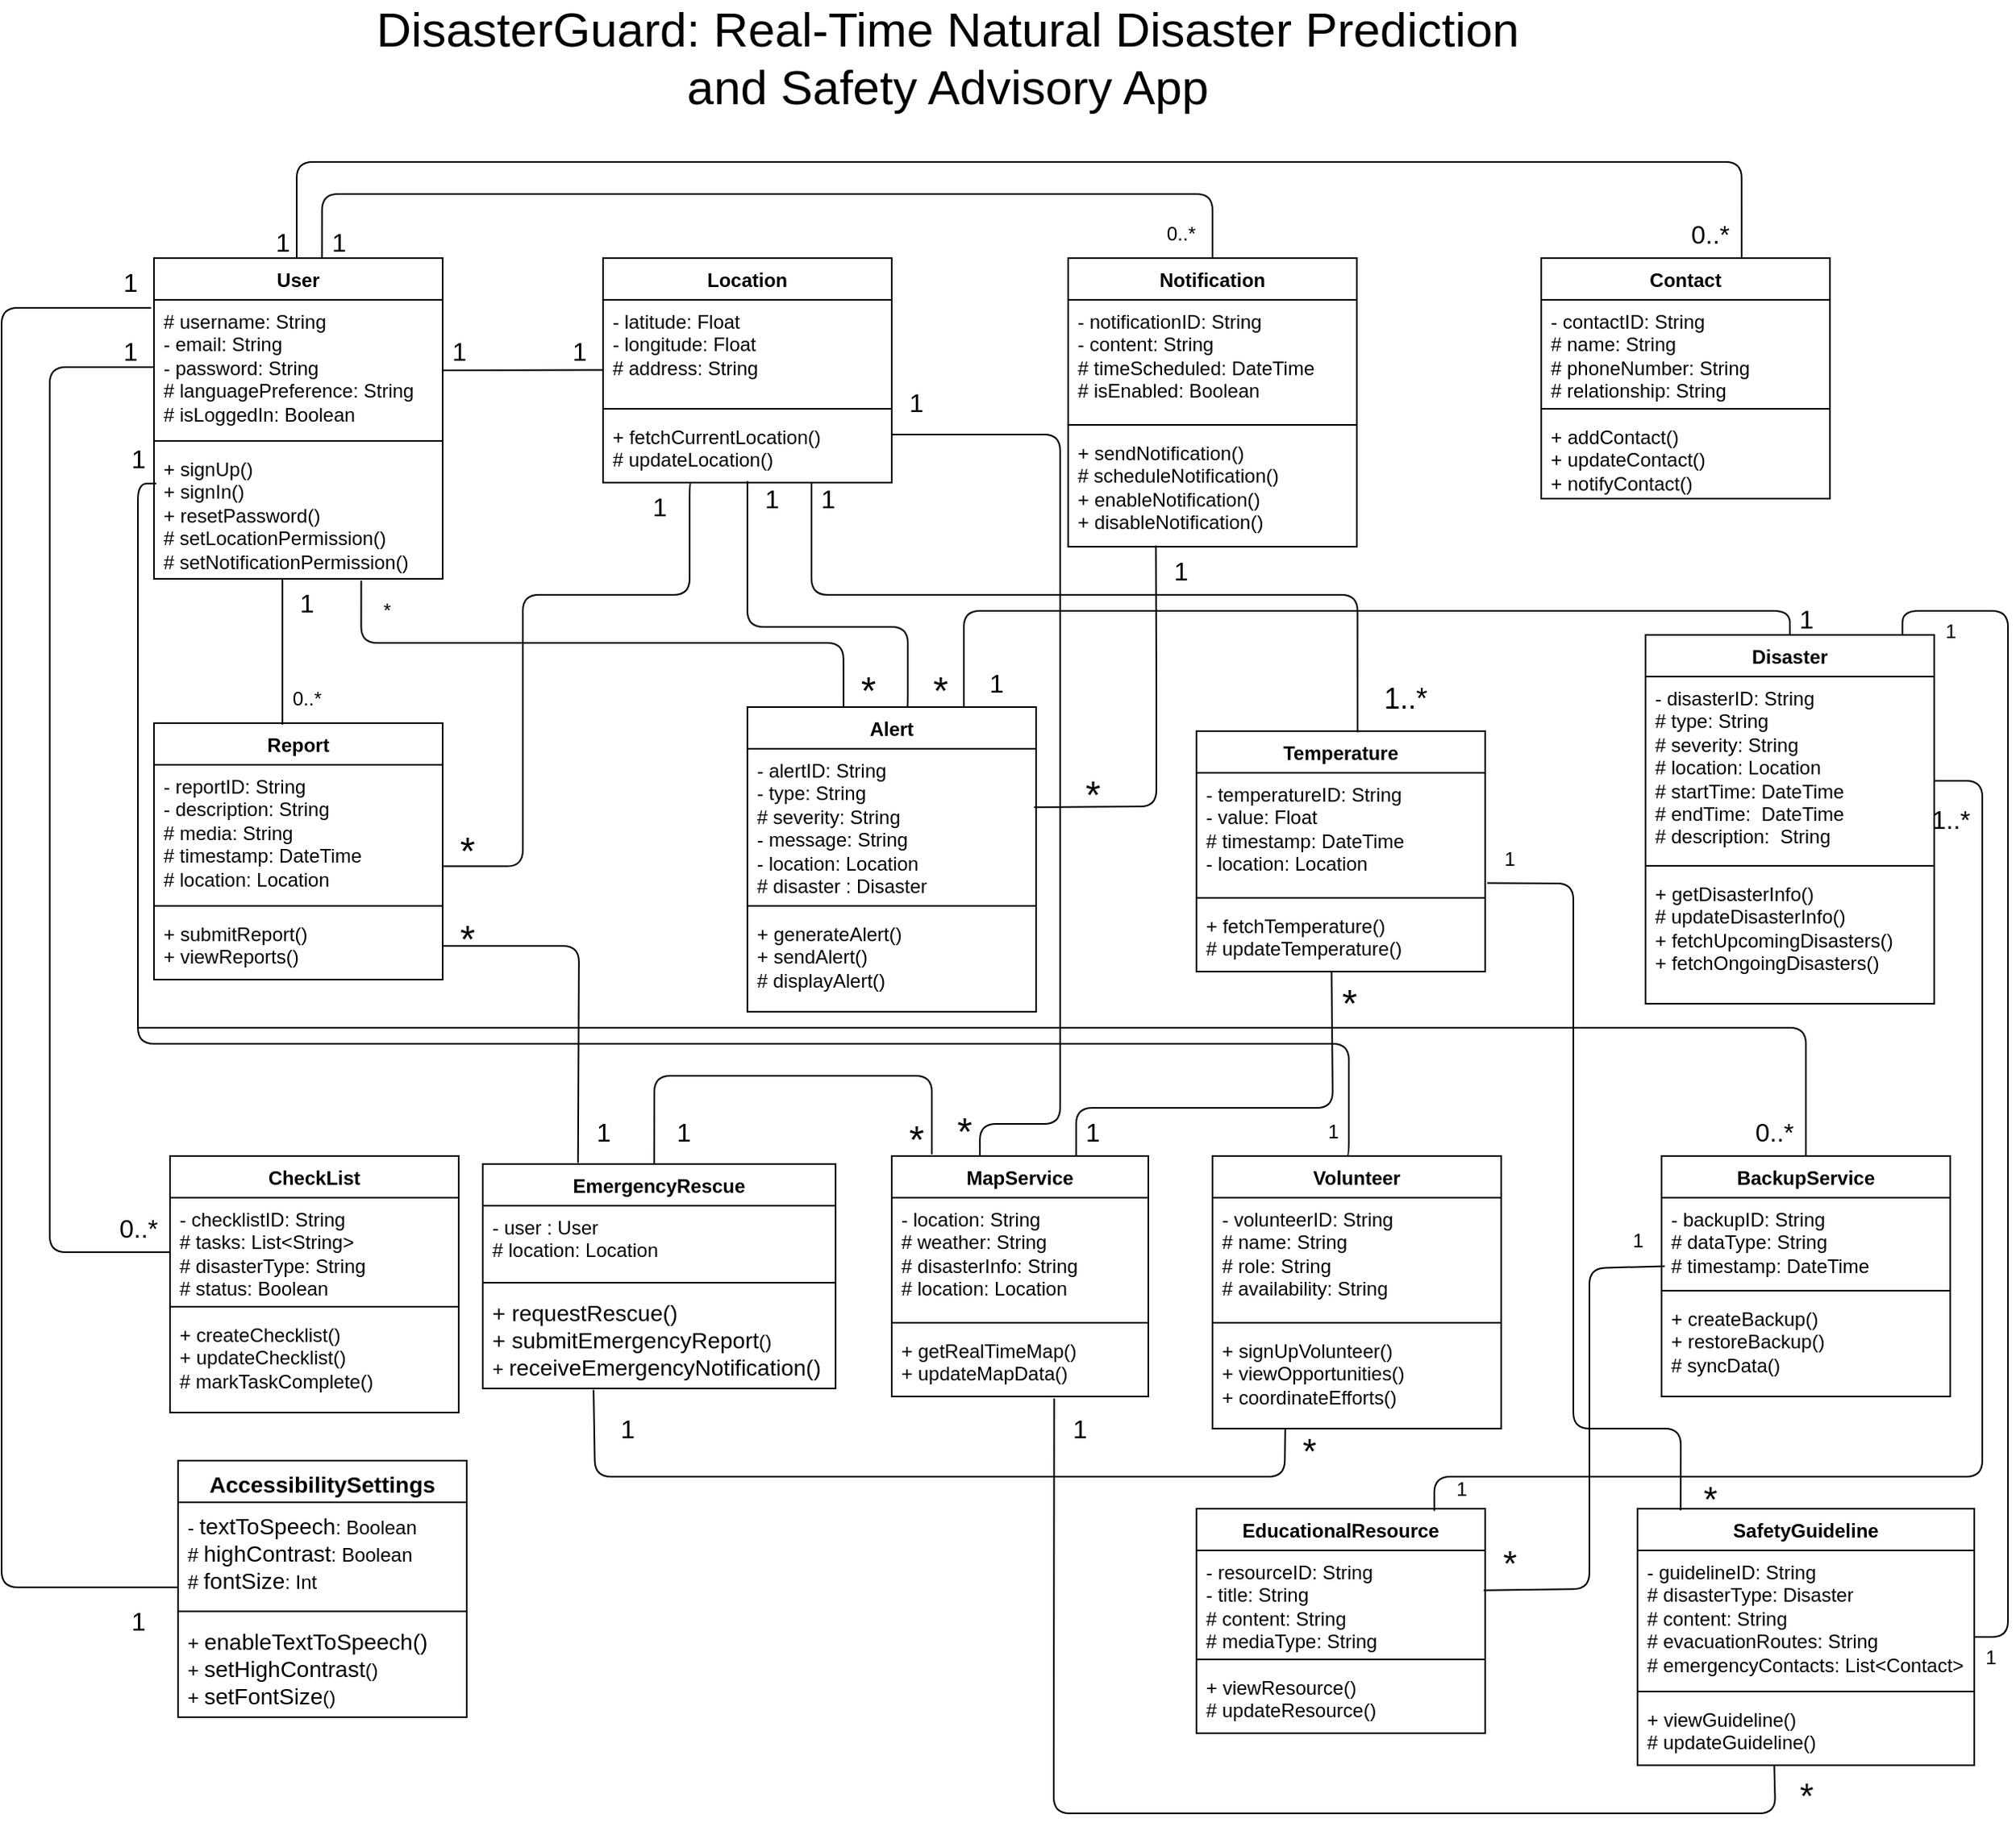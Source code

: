 <mxfile version="24.6.4" type="device">
  <diagram name="Page-1" id="TzSic9iGSuEnEc--D8_a">
    <mxGraphModel dx="2878" dy="2655" grid="1" gridSize="10" guides="1" tooltips="1" connect="1" arrows="1" fold="1" page="1" pageScale="1" pageWidth="827" pageHeight="1169" math="0" shadow="0">
      <root>
        <mxCell id="0" />
        <mxCell id="1" parent="0" />
        <mxCell id="7fRdkEZSf6pnXCqNwYZv-2" value="User" style="swimlane;fontStyle=1;align=center;verticalAlign=top;childLayout=stackLayout;horizontal=1;startSize=26;horizontalStack=0;resizeParent=1;resizeParentMax=0;resizeLast=0;collapsible=1;marginBottom=0;whiteSpace=wrap;html=1;" parent="1" vertex="1">
          <mxGeometry x="265" y="110" width="180" height="200" as="geometry">
            <mxRectangle x="70" y="110" width="100" height="30" as="alternateBounds" />
          </mxGeometry>
        </mxCell>
        <mxCell id="7fRdkEZSf6pnXCqNwYZv-3" value="&lt;div&gt;# username: String&lt;/div&gt;&lt;div&gt;- email: String&lt;/div&gt;&lt;div&gt;- password: String&lt;/div&gt;&lt;div&gt;# languagePreference: String&lt;/div&gt;&lt;div&gt;# isLoggedIn: Boolean&lt;/div&gt;" style="text;strokeColor=none;fillColor=none;align=left;verticalAlign=top;spacingLeft=4;spacingRight=4;overflow=hidden;rotatable=0;points=[[0,0.5],[1,0.5]];portConstraint=eastwest;whiteSpace=wrap;html=1;" parent="7fRdkEZSf6pnXCqNwYZv-2" vertex="1">
          <mxGeometry y="26" width="180" height="84" as="geometry" />
        </mxCell>
        <mxCell id="7fRdkEZSf6pnXCqNwYZv-4" value="" style="line;strokeWidth=1;fillColor=none;align=left;verticalAlign=middle;spacingTop=-1;spacingLeft=3;spacingRight=3;rotatable=0;labelPosition=right;points=[];portConstraint=eastwest;strokeColor=inherit;" parent="7fRdkEZSf6pnXCqNwYZv-2" vertex="1">
          <mxGeometry y="110" width="180" height="8" as="geometry" />
        </mxCell>
        <mxCell id="7fRdkEZSf6pnXCqNwYZv-5" value="&lt;div&gt;+ signUp()&amp;nbsp;&lt;/div&gt;&lt;div&gt;+ signIn()&amp;nbsp;&lt;/div&gt;&lt;div&gt;+ resetPassword()&lt;/div&gt;&lt;div&gt;# setLocationPermission()&amp;nbsp;&lt;/div&gt;&lt;div&gt;# setNotificationPermission()&amp;nbsp;&lt;/div&gt;" style="text;strokeColor=none;fillColor=none;align=left;verticalAlign=top;spacingLeft=4;spacingRight=4;overflow=hidden;rotatable=0;points=[[0,0.5],[1,0.5]];portConstraint=eastwest;whiteSpace=wrap;html=1;" parent="7fRdkEZSf6pnXCqNwYZv-2" vertex="1">
          <mxGeometry y="118" width="180" height="82" as="geometry" />
        </mxCell>
        <mxCell id="7fRdkEZSf6pnXCqNwYZv-6" value="Location" style="swimlane;fontStyle=1;align=center;verticalAlign=top;childLayout=stackLayout;horizontal=1;startSize=26;horizontalStack=0;resizeParent=1;resizeParentMax=0;resizeLast=0;collapsible=1;marginBottom=0;whiteSpace=wrap;html=1;" parent="1" vertex="1">
          <mxGeometry x="545" y="110" width="180" height="140" as="geometry">
            <mxRectangle x="70" y="110" width="100" height="30" as="alternateBounds" />
          </mxGeometry>
        </mxCell>
        <mxCell id="7fRdkEZSf6pnXCqNwYZv-7" value="&lt;div&gt;- latitude: Float&lt;/div&gt;&lt;div&gt;- longitude: Float&lt;/div&gt;&lt;div&gt;# address: String&lt;/div&gt;" style="text;strokeColor=none;fillColor=none;align=left;verticalAlign=top;spacingLeft=4;spacingRight=4;overflow=hidden;rotatable=0;points=[[0,0.5],[1,0.5]];portConstraint=eastwest;whiteSpace=wrap;html=1;" parent="7fRdkEZSf6pnXCqNwYZv-6" vertex="1">
          <mxGeometry y="26" width="180" height="64" as="geometry" />
        </mxCell>
        <mxCell id="7fRdkEZSf6pnXCqNwYZv-8" value="" style="line;strokeWidth=1;fillColor=none;align=left;verticalAlign=middle;spacingTop=-1;spacingLeft=3;spacingRight=3;rotatable=0;labelPosition=right;points=[];portConstraint=eastwest;strokeColor=inherit;" parent="7fRdkEZSf6pnXCqNwYZv-6" vertex="1">
          <mxGeometry y="90" width="180" height="8" as="geometry" />
        </mxCell>
        <mxCell id="7fRdkEZSf6pnXCqNwYZv-9" value="&lt;div&gt;+ fetchCurrentLocation()&amp;nbsp;&lt;/div&gt;&lt;div&gt;# updateLocation()&lt;/div&gt;" style="text;strokeColor=none;fillColor=none;align=left;verticalAlign=top;spacingLeft=4;spacingRight=4;overflow=hidden;rotatable=0;points=[[0,0.5],[1,0.5]];portConstraint=eastwest;whiteSpace=wrap;html=1;" parent="7fRdkEZSf6pnXCqNwYZv-6" vertex="1">
          <mxGeometry y="98" width="180" height="42" as="geometry" />
        </mxCell>
        <mxCell id="7fRdkEZSf6pnXCqNwYZv-10" value="Notification" style="swimlane;fontStyle=1;align=center;verticalAlign=top;childLayout=stackLayout;horizontal=1;startSize=26;horizontalStack=0;resizeParent=1;resizeParentMax=0;resizeLast=0;collapsible=1;marginBottom=0;whiteSpace=wrap;html=1;" parent="1" vertex="1">
          <mxGeometry x="835" y="110" width="180" height="180" as="geometry">
            <mxRectangle x="70" y="110" width="100" height="30" as="alternateBounds" />
          </mxGeometry>
        </mxCell>
        <mxCell id="7fRdkEZSf6pnXCqNwYZv-11" value="- notificationID: String&lt;br&gt;- content: String&lt;br&gt;# timeScheduled: DateTime&lt;br&gt;# isEnabled: Boolean" style="text;strokeColor=none;fillColor=none;align=left;verticalAlign=top;spacingLeft=4;spacingRight=4;overflow=hidden;rotatable=0;points=[[0,0.5],[1,0.5]];portConstraint=eastwest;whiteSpace=wrap;html=1;" parent="7fRdkEZSf6pnXCqNwYZv-10" vertex="1">
          <mxGeometry y="26" width="180" height="74" as="geometry" />
        </mxCell>
        <mxCell id="7fRdkEZSf6pnXCqNwYZv-12" value="" style="line;strokeWidth=1;fillColor=none;align=left;verticalAlign=middle;spacingTop=-1;spacingLeft=3;spacingRight=3;rotatable=0;labelPosition=right;points=[];portConstraint=eastwest;strokeColor=inherit;" parent="7fRdkEZSf6pnXCqNwYZv-10" vertex="1">
          <mxGeometry y="100" width="180" height="8" as="geometry" />
        </mxCell>
        <mxCell id="7fRdkEZSf6pnXCqNwYZv-13" value="&lt;div&gt;+ sendNotification()&lt;/div&gt;&lt;div&gt;# scheduleNotification()&amp;nbsp;&lt;/div&gt;&lt;div&gt;+ enableNotification()&lt;/div&gt;&lt;div&gt;+ disableNotification()&lt;/div&gt;" style="text;strokeColor=none;fillColor=none;align=left;verticalAlign=top;spacingLeft=4;spacingRight=4;overflow=hidden;rotatable=0;points=[[0,0.5],[1,0.5]];portConstraint=eastwest;whiteSpace=wrap;html=1;" parent="7fRdkEZSf6pnXCqNwYZv-10" vertex="1">
          <mxGeometry y="108" width="180" height="72" as="geometry" />
        </mxCell>
        <mxCell id="7fRdkEZSf6pnXCqNwYZv-14" value="Alert" style="swimlane;fontStyle=1;align=center;verticalAlign=top;childLayout=stackLayout;horizontal=1;startSize=26;horizontalStack=0;resizeParent=1;resizeParentMax=0;resizeLast=0;collapsible=1;marginBottom=0;whiteSpace=wrap;html=1;" parent="1" vertex="1">
          <mxGeometry x="635" y="390" width="180" height="190" as="geometry">
            <mxRectangle x="70" y="110" width="100" height="30" as="alternateBounds" />
          </mxGeometry>
        </mxCell>
        <mxCell id="7fRdkEZSf6pnXCqNwYZv-15" value="&lt;div&gt;- alertID: String&lt;/div&gt;&lt;div&gt;- type: String&lt;/div&gt;&lt;div&gt;# severity: String&lt;/div&gt;&lt;div&gt;- message: String&lt;/div&gt;&lt;div&gt;- location: Location&lt;/div&gt;&lt;div&gt;# disaster : Disaster&lt;/div&gt;&lt;div&gt;&lt;br&gt;&lt;/div&gt;" style="text;strokeColor=none;fillColor=none;align=left;verticalAlign=top;spacingLeft=4;spacingRight=4;overflow=hidden;rotatable=0;points=[[0,0.5],[1,0.5]];portConstraint=eastwest;whiteSpace=wrap;html=1;" parent="7fRdkEZSf6pnXCqNwYZv-14" vertex="1">
          <mxGeometry y="26" width="180" height="94" as="geometry" />
        </mxCell>
        <mxCell id="7fRdkEZSf6pnXCqNwYZv-16" value="" style="line;strokeWidth=1;fillColor=none;align=left;verticalAlign=middle;spacingTop=-1;spacingLeft=3;spacingRight=3;rotatable=0;labelPosition=right;points=[];portConstraint=eastwest;strokeColor=inherit;" parent="7fRdkEZSf6pnXCqNwYZv-14" vertex="1">
          <mxGeometry y="120" width="180" height="8" as="geometry" />
        </mxCell>
        <mxCell id="7fRdkEZSf6pnXCqNwYZv-17" value="&lt;div&gt;+ generateAlert()&lt;/div&gt;&lt;div&gt;+ sendAlert()&lt;/div&gt;&lt;div&gt;# displayAlert()&lt;/div&gt;" style="text;strokeColor=none;fillColor=none;align=left;verticalAlign=top;spacingLeft=4;spacingRight=4;overflow=hidden;rotatable=0;points=[[0,0.5],[1,0.5]];portConstraint=eastwest;whiteSpace=wrap;html=1;" parent="7fRdkEZSf6pnXCqNwYZv-14" vertex="1">
          <mxGeometry y="128" width="180" height="62" as="geometry" />
        </mxCell>
        <mxCell id="7fRdkEZSf6pnXCqNwYZv-18" value="Temperature" style="swimlane;fontStyle=1;align=center;verticalAlign=top;childLayout=stackLayout;horizontal=1;startSize=26;horizontalStack=0;resizeParent=1;resizeParentMax=0;resizeLast=0;collapsible=1;marginBottom=0;whiteSpace=wrap;html=1;" parent="1" vertex="1">
          <mxGeometry x="915" y="405" width="180" height="150" as="geometry">
            <mxRectangle x="70" y="110" width="100" height="30" as="alternateBounds" />
          </mxGeometry>
        </mxCell>
        <mxCell id="7fRdkEZSf6pnXCqNwYZv-19" value="&lt;div&gt;&lt;div&gt;- temperatureID: String&lt;/div&gt;&lt;div&gt;- value: Float&lt;/div&gt;&lt;div&gt;# timestamp: DateTime&lt;/div&gt;&lt;div&gt;- location: Location&lt;/div&gt;&lt;/div&gt;&lt;div&gt;&lt;br&gt;&lt;/div&gt;" style="text;strokeColor=none;fillColor=none;align=left;verticalAlign=top;spacingLeft=4;spacingRight=4;overflow=hidden;rotatable=0;points=[[0,0.5],[1,0.5]];portConstraint=eastwest;whiteSpace=wrap;html=1;" parent="7fRdkEZSf6pnXCqNwYZv-18" vertex="1">
          <mxGeometry y="26" width="180" height="74" as="geometry" />
        </mxCell>
        <mxCell id="7fRdkEZSf6pnXCqNwYZv-20" value="" style="line;strokeWidth=1;fillColor=none;align=left;verticalAlign=middle;spacingTop=-1;spacingLeft=3;spacingRight=3;rotatable=0;labelPosition=right;points=[];portConstraint=eastwest;strokeColor=inherit;" parent="7fRdkEZSf6pnXCqNwYZv-18" vertex="1">
          <mxGeometry y="100" width="180" height="8" as="geometry" />
        </mxCell>
        <mxCell id="7fRdkEZSf6pnXCqNwYZv-21" value="&lt;div&gt;+ fetchTemperature()&lt;/div&gt;&lt;div&gt;# updateTemperature()&lt;/div&gt;" style="text;strokeColor=none;fillColor=none;align=left;verticalAlign=top;spacingLeft=4;spacingRight=4;overflow=hidden;rotatable=0;points=[[0,0.5],[1,0.5]];portConstraint=eastwest;whiteSpace=wrap;html=1;" parent="7fRdkEZSf6pnXCqNwYZv-18" vertex="1">
          <mxGeometry y="108" width="180" height="42" as="geometry" />
        </mxCell>
        <mxCell id="7fRdkEZSf6pnXCqNwYZv-22" value="Report&lt;div&gt;&lt;br&gt;&lt;/div&gt;" style="swimlane;fontStyle=1;align=center;verticalAlign=top;childLayout=stackLayout;horizontal=1;startSize=26;horizontalStack=0;resizeParent=1;resizeParentMax=0;resizeLast=0;collapsible=1;marginBottom=0;whiteSpace=wrap;html=1;" parent="1" vertex="1">
          <mxGeometry x="265" y="400" width="180" height="160" as="geometry">
            <mxRectangle x="70" y="110" width="100" height="30" as="alternateBounds" />
          </mxGeometry>
        </mxCell>
        <mxCell id="7fRdkEZSf6pnXCqNwYZv-23" value="&lt;div&gt;&lt;div&gt;&lt;div&gt;- reportID: String&lt;/div&gt;&lt;div&gt;- description: String&lt;/div&gt;&lt;div&gt;# media: String&lt;/div&gt;&lt;div&gt;# timestamp: DateTime&lt;/div&gt;&lt;div&gt;# location: Location&lt;/div&gt;&lt;/div&gt;&lt;/div&gt;" style="text;strokeColor=none;fillColor=none;align=left;verticalAlign=top;spacingLeft=4;spacingRight=4;overflow=hidden;rotatable=0;points=[[0,0.5],[1,0.5]];portConstraint=eastwest;whiteSpace=wrap;html=1;" parent="7fRdkEZSf6pnXCqNwYZv-22" vertex="1">
          <mxGeometry y="26" width="180" height="84" as="geometry" />
        </mxCell>
        <mxCell id="7fRdkEZSf6pnXCqNwYZv-24" value="" style="line;strokeWidth=1;fillColor=none;align=left;verticalAlign=middle;spacingTop=-1;spacingLeft=3;spacingRight=3;rotatable=0;labelPosition=right;points=[];portConstraint=eastwest;strokeColor=inherit;" parent="7fRdkEZSf6pnXCqNwYZv-22" vertex="1">
          <mxGeometry y="110" width="180" height="8" as="geometry" />
        </mxCell>
        <mxCell id="7fRdkEZSf6pnXCqNwYZv-25" value="&lt;div&gt;+ submitReport()&lt;/div&gt;&lt;div&gt;+ viewReports()&lt;/div&gt;&lt;div&gt;&lt;br&gt;&lt;/div&gt;" style="text;strokeColor=none;fillColor=none;align=left;verticalAlign=top;spacingLeft=4;spacingRight=4;overflow=hidden;rotatable=0;points=[[0,0.5],[1,0.5]];portConstraint=eastwest;whiteSpace=wrap;html=1;" parent="7fRdkEZSf6pnXCqNwYZv-22" vertex="1">
          <mxGeometry y="118" width="180" height="42" as="geometry" />
        </mxCell>
        <mxCell id="7fRdkEZSf6pnXCqNwYZv-26" value="SafetyGuideline" style="swimlane;fontStyle=1;align=center;verticalAlign=top;childLayout=stackLayout;horizontal=1;startSize=26;horizontalStack=0;resizeParent=1;resizeParentMax=0;resizeLast=0;collapsible=1;marginBottom=0;whiteSpace=wrap;html=1;" parent="1" vertex="1">
          <mxGeometry x="1190" y="890" width="210" height="160" as="geometry">
            <mxRectangle x="70" y="110" width="100" height="30" as="alternateBounds" />
          </mxGeometry>
        </mxCell>
        <mxCell id="7fRdkEZSf6pnXCqNwYZv-27" value="&lt;div&gt;&lt;div&gt;- guidelineID: String&lt;/div&gt;&lt;div&gt;# disasterType: Disaster&lt;/div&gt;&lt;div&gt;# content: String&lt;/div&gt;&lt;div&gt;# evacuationRoutes: String&lt;/div&gt;&lt;div&gt;# emergencyContacts: List&amp;lt;Contact&amp;gt;&lt;/div&gt;&lt;/div&gt;" style="text;strokeColor=none;fillColor=none;align=left;verticalAlign=top;spacingLeft=4;spacingRight=4;overflow=hidden;rotatable=0;points=[[0,0.5],[1,0.5]];portConstraint=eastwest;whiteSpace=wrap;html=1;" parent="7fRdkEZSf6pnXCqNwYZv-26" vertex="1">
          <mxGeometry y="26" width="210" height="84" as="geometry" />
        </mxCell>
        <mxCell id="7fRdkEZSf6pnXCqNwYZv-28" value="" style="line;strokeWidth=1;fillColor=none;align=left;verticalAlign=middle;spacingTop=-1;spacingLeft=3;spacingRight=3;rotatable=0;labelPosition=right;points=[];portConstraint=eastwest;strokeColor=inherit;" parent="7fRdkEZSf6pnXCqNwYZv-26" vertex="1">
          <mxGeometry y="110" width="210" height="8" as="geometry" />
        </mxCell>
        <mxCell id="7fRdkEZSf6pnXCqNwYZv-29" value="&lt;div&gt;+ viewGuideline()&lt;/div&gt;&lt;div&gt;# updateGuideline()&lt;/div&gt;" style="text;strokeColor=none;fillColor=none;align=left;verticalAlign=top;spacingLeft=4;spacingRight=4;overflow=hidden;rotatable=0;points=[[0,0.5],[1,0.5]];portConstraint=eastwest;whiteSpace=wrap;html=1;" parent="7fRdkEZSf6pnXCqNwYZv-26" vertex="1">
          <mxGeometry y="118" width="210" height="42" as="geometry" />
        </mxCell>
        <mxCell id="7fRdkEZSf6pnXCqNwYZv-30" value="Contact" style="swimlane;fontStyle=1;align=center;verticalAlign=top;childLayout=stackLayout;horizontal=1;startSize=26;horizontalStack=0;resizeParent=1;resizeParentMax=0;resizeLast=0;collapsible=1;marginBottom=0;whiteSpace=wrap;html=1;" parent="1" vertex="1">
          <mxGeometry x="1130" y="110" width="180" height="150" as="geometry">
            <mxRectangle x="70" y="110" width="100" height="30" as="alternateBounds" />
          </mxGeometry>
        </mxCell>
        <mxCell id="7fRdkEZSf6pnXCqNwYZv-31" value="&lt;div&gt;&lt;div&gt;&lt;div&gt;- contactID: String&lt;/div&gt;&lt;div&gt;# name: String&lt;/div&gt;&lt;div&gt;# phoneNumber: String&lt;/div&gt;&lt;div&gt;# relationship: String&lt;/div&gt;&lt;/div&gt;&lt;/div&gt;" style="text;strokeColor=none;fillColor=none;align=left;verticalAlign=top;spacingLeft=4;spacingRight=4;overflow=hidden;rotatable=0;points=[[0,0.5],[1,0.5]];portConstraint=eastwest;whiteSpace=wrap;html=1;" parent="7fRdkEZSf6pnXCqNwYZv-30" vertex="1">
          <mxGeometry y="26" width="180" height="64" as="geometry" />
        </mxCell>
        <mxCell id="7fRdkEZSf6pnXCqNwYZv-32" value="" style="line;strokeWidth=1;fillColor=none;align=left;verticalAlign=middle;spacingTop=-1;spacingLeft=3;spacingRight=3;rotatable=0;labelPosition=right;points=[];portConstraint=eastwest;strokeColor=inherit;" parent="7fRdkEZSf6pnXCqNwYZv-30" vertex="1">
          <mxGeometry y="90" width="180" height="8" as="geometry" />
        </mxCell>
        <mxCell id="7fRdkEZSf6pnXCqNwYZv-33" value="&lt;div&gt;+ addContact()&lt;/div&gt;&lt;div&gt;+ updateContact()&lt;/div&gt;&lt;div&gt;+ notifyContact()&lt;/div&gt;" style="text;strokeColor=none;fillColor=none;align=left;verticalAlign=top;spacingLeft=4;spacingRight=4;overflow=hidden;rotatable=0;points=[[0,0.5],[1,0.5]];portConstraint=eastwest;whiteSpace=wrap;html=1;" parent="7fRdkEZSf6pnXCqNwYZv-30" vertex="1">
          <mxGeometry y="98" width="180" height="52" as="geometry" />
        </mxCell>
        <mxCell id="7fRdkEZSf6pnXCqNwYZv-34" value="&lt;div&gt;CheckList&lt;/div&gt;" style="swimlane;fontStyle=1;align=center;verticalAlign=top;childLayout=stackLayout;horizontal=1;startSize=26;horizontalStack=0;resizeParent=1;resizeParentMax=0;resizeLast=0;collapsible=1;marginBottom=0;whiteSpace=wrap;html=1;" parent="1" vertex="1">
          <mxGeometry x="275" y="670" width="180" height="160" as="geometry">
            <mxRectangle x="70" y="110" width="100" height="30" as="alternateBounds" />
          </mxGeometry>
        </mxCell>
        <mxCell id="7fRdkEZSf6pnXCqNwYZv-35" value="&lt;div&gt;- checklistID: String&lt;/div&gt;&lt;div&gt;# tasks: List&amp;lt;String&amp;gt;&lt;/div&gt;&lt;div&gt;# disasterType: String&lt;/div&gt;&lt;div&gt;# status: Boolean&lt;/div&gt;&lt;div&gt;&lt;br&gt;&lt;/div&gt;" style="text;strokeColor=none;fillColor=none;align=left;verticalAlign=top;spacingLeft=4;spacingRight=4;overflow=hidden;rotatable=0;points=[[0,0.5],[1,0.5]];portConstraint=eastwest;whiteSpace=wrap;html=1;" parent="7fRdkEZSf6pnXCqNwYZv-34" vertex="1">
          <mxGeometry y="26" width="180" height="64" as="geometry" />
        </mxCell>
        <mxCell id="7fRdkEZSf6pnXCqNwYZv-36" value="" style="line;strokeWidth=1;fillColor=none;align=left;verticalAlign=middle;spacingTop=-1;spacingLeft=3;spacingRight=3;rotatable=0;labelPosition=right;points=[];portConstraint=eastwest;strokeColor=inherit;" parent="7fRdkEZSf6pnXCqNwYZv-34" vertex="1">
          <mxGeometry y="90" width="180" height="8" as="geometry" />
        </mxCell>
        <mxCell id="7fRdkEZSf6pnXCqNwYZv-37" value="&lt;div&gt;&lt;div&gt;+ createChecklist()&lt;/div&gt;&lt;div&gt;+ updateChecklist()&lt;/div&gt;&lt;div&gt;# markTaskComplete()&lt;/div&gt;&lt;/div&gt;&lt;div&gt;&lt;br&gt;&lt;/div&gt;" style="text;strokeColor=none;fillColor=none;align=left;verticalAlign=top;spacingLeft=4;spacingRight=4;overflow=hidden;rotatable=0;points=[[0,0.5],[1,0.5]];portConstraint=eastwest;whiteSpace=wrap;html=1;" parent="7fRdkEZSf6pnXCqNwYZv-34" vertex="1">
          <mxGeometry y="98" width="180" height="62" as="geometry" />
        </mxCell>
        <mxCell id="7fRdkEZSf6pnXCqNwYZv-38" value="EmergencyRescue" style="swimlane;fontStyle=1;align=center;verticalAlign=top;childLayout=stackLayout;horizontal=1;startSize=26;horizontalStack=0;resizeParent=1;resizeParentMax=0;resizeLast=0;collapsible=1;marginBottom=0;whiteSpace=wrap;html=1;" parent="1" vertex="1">
          <mxGeometry x="470" y="675" width="220" height="140" as="geometry">
            <mxRectangle x="70" y="110" width="100" height="30" as="alternateBounds" />
          </mxGeometry>
        </mxCell>
        <mxCell id="7fRdkEZSf6pnXCqNwYZv-39" value="&lt;div&gt;- user : User&lt;/div&gt;&lt;div&gt;# location: Location&lt;/div&gt;" style="text;strokeColor=none;fillColor=none;align=left;verticalAlign=top;spacingLeft=4;spacingRight=4;overflow=hidden;rotatable=0;points=[[0,0.5],[1,0.5]];portConstraint=eastwest;whiteSpace=wrap;html=1;" parent="7fRdkEZSf6pnXCqNwYZv-38" vertex="1">
          <mxGeometry y="26" width="220" height="44" as="geometry" />
        </mxCell>
        <mxCell id="7fRdkEZSf6pnXCqNwYZv-40" value="" style="line;strokeWidth=1;fillColor=none;align=left;verticalAlign=middle;spacingTop=-1;spacingLeft=3;spacingRight=3;rotatable=0;labelPosition=right;points=[];portConstraint=eastwest;strokeColor=inherit;" parent="7fRdkEZSf6pnXCqNwYZv-38" vertex="1">
          <mxGeometry y="70" width="220" height="8" as="geometry" />
        </mxCell>
        <mxCell id="7fRdkEZSf6pnXCqNwYZv-41" value="&lt;div&gt;&lt;span style=&quot;background-color: rgb(255, 255, 255); font-family: sans-serif; font-size: 14px; text-wrap: nowrap;&quot;&gt;+ requestRescue()&lt;/span&gt;&lt;span style=&quot;background-color: initial;&quot;&gt;&amp;nbsp;&lt;/span&gt;&lt;/div&gt;&lt;div&gt;&lt;span style=&quot;background-color: rgb(255, 255, 255); font-family: sans-serif; font-size: 14px; text-wrap: nowrap;&quot;&gt;+ submitEmergencyReport&lt;/span&gt;&lt;span style=&quot;background-color: initial;&quot;&gt;()&lt;/span&gt;&lt;br&gt;&lt;/div&gt;&lt;div&gt;+&amp;nbsp;&lt;span style=&quot;background-color: rgb(255, 255, 255); font-family: sans-serif; font-size: 14px; text-wrap: nowrap;&quot;&gt;receiveEmergencyNotification()&lt;/span&gt;&lt;/div&gt;" style="text;strokeColor=none;fillColor=none;align=left;verticalAlign=top;spacingLeft=4;spacingRight=4;overflow=hidden;rotatable=0;points=[[0,0.5],[1,0.5]];portConstraint=eastwest;whiteSpace=wrap;html=1;" parent="7fRdkEZSf6pnXCqNwYZv-38" vertex="1">
          <mxGeometry y="78" width="220" height="62" as="geometry" />
        </mxCell>
        <mxCell id="7fRdkEZSf6pnXCqNwYZv-42" value="EducationalResource" style="swimlane;fontStyle=1;align=center;verticalAlign=top;childLayout=stackLayout;horizontal=1;startSize=26;horizontalStack=0;resizeParent=1;resizeParentMax=0;resizeLast=0;collapsible=1;marginBottom=0;whiteSpace=wrap;html=1;" parent="1" vertex="1">
          <mxGeometry x="915" y="890" width="180" height="140" as="geometry">
            <mxRectangle x="70" y="110" width="100" height="30" as="alternateBounds" />
          </mxGeometry>
        </mxCell>
        <mxCell id="7fRdkEZSf6pnXCqNwYZv-43" value="&lt;div&gt;- resourceID: String&lt;/div&gt;&lt;div&gt;- title: String&lt;/div&gt;&lt;div&gt;# content: String&lt;/div&gt;&lt;div&gt;# mediaType: String&lt;/div&gt;" style="text;strokeColor=none;fillColor=none;align=left;verticalAlign=top;spacingLeft=4;spacingRight=4;overflow=hidden;rotatable=0;points=[[0,0.5],[1,0.5]];portConstraint=eastwest;whiteSpace=wrap;html=1;" parent="7fRdkEZSf6pnXCqNwYZv-42" vertex="1">
          <mxGeometry y="26" width="180" height="64" as="geometry" />
        </mxCell>
        <mxCell id="7fRdkEZSf6pnXCqNwYZv-44" value="" style="line;strokeWidth=1;fillColor=none;align=left;verticalAlign=middle;spacingTop=-1;spacingLeft=3;spacingRight=3;rotatable=0;labelPosition=right;points=[];portConstraint=eastwest;strokeColor=inherit;" parent="7fRdkEZSf6pnXCqNwYZv-42" vertex="1">
          <mxGeometry y="90" width="180" height="8" as="geometry" />
        </mxCell>
        <mxCell id="7fRdkEZSf6pnXCqNwYZv-45" value="&lt;div&gt;+ viewResource()&lt;/div&gt;&lt;div&gt;# updateResource()&lt;/div&gt;&lt;div&gt;&lt;br&gt;&lt;/div&gt;" style="text;strokeColor=none;fillColor=none;align=left;verticalAlign=top;spacingLeft=4;spacingRight=4;overflow=hidden;rotatable=0;points=[[0,0.5],[1,0.5]];portConstraint=eastwest;whiteSpace=wrap;html=1;" parent="7fRdkEZSf6pnXCqNwYZv-42" vertex="1">
          <mxGeometry y="98" width="180" height="42" as="geometry" />
        </mxCell>
        <mxCell id="7fRdkEZSf6pnXCqNwYZv-46" value="&lt;div&gt;BackupService&lt;/div&gt;" style="swimlane;fontStyle=1;align=center;verticalAlign=top;childLayout=stackLayout;horizontal=1;startSize=26;horizontalStack=0;resizeParent=1;resizeParentMax=0;resizeLast=0;collapsible=1;marginBottom=0;whiteSpace=wrap;html=1;" parent="1" vertex="1">
          <mxGeometry x="1205" y="670" width="180" height="150" as="geometry">
            <mxRectangle x="70" y="110" width="100" height="30" as="alternateBounds" />
          </mxGeometry>
        </mxCell>
        <mxCell id="7fRdkEZSf6pnXCqNwYZv-47" value="&lt;div&gt;&lt;div&gt;- backupID: String&lt;/div&gt;&lt;div&gt;# dataType: String&lt;/div&gt;&lt;div&gt;# timestamp: DateTime&lt;/div&gt;&lt;/div&gt;" style="text;strokeColor=none;fillColor=none;align=left;verticalAlign=top;spacingLeft=4;spacingRight=4;overflow=hidden;rotatable=0;points=[[0,0.5],[1,0.5]];portConstraint=eastwest;whiteSpace=wrap;html=1;" parent="7fRdkEZSf6pnXCqNwYZv-46" vertex="1">
          <mxGeometry y="26" width="180" height="54" as="geometry" />
        </mxCell>
        <mxCell id="7fRdkEZSf6pnXCqNwYZv-48" value="" style="line;strokeWidth=1;fillColor=none;align=left;verticalAlign=middle;spacingTop=-1;spacingLeft=3;spacingRight=3;rotatable=0;labelPosition=right;points=[];portConstraint=eastwest;strokeColor=inherit;" parent="7fRdkEZSf6pnXCqNwYZv-46" vertex="1">
          <mxGeometry y="80" width="180" height="8" as="geometry" />
        </mxCell>
        <mxCell id="7fRdkEZSf6pnXCqNwYZv-49" value="&lt;div&gt;&lt;div&gt;&lt;div&gt;+ createBackup()&lt;/div&gt;&lt;div&gt;+ restoreBackup()&lt;/div&gt;&lt;div&gt;# syncData()&lt;/div&gt;&lt;/div&gt;&lt;/div&gt;" style="text;strokeColor=none;fillColor=none;align=left;verticalAlign=top;spacingLeft=4;spacingRight=4;overflow=hidden;rotatable=0;points=[[0,0.5],[1,0.5]];portConstraint=eastwest;whiteSpace=wrap;html=1;" parent="7fRdkEZSf6pnXCqNwYZv-46" vertex="1">
          <mxGeometry y="88" width="180" height="62" as="geometry" />
        </mxCell>
        <mxCell id="7fRdkEZSf6pnXCqNwYZv-50" value="&lt;div&gt;Volunteer&lt;/div&gt;" style="swimlane;fontStyle=1;align=center;verticalAlign=top;childLayout=stackLayout;horizontal=1;startSize=26;horizontalStack=0;resizeParent=1;resizeParentMax=0;resizeLast=0;collapsible=1;marginBottom=0;whiteSpace=wrap;html=1;" parent="1" vertex="1">
          <mxGeometry x="925" y="670" width="180" height="170" as="geometry">
            <mxRectangle x="70" y="110" width="100" height="30" as="alternateBounds" />
          </mxGeometry>
        </mxCell>
        <mxCell id="7fRdkEZSf6pnXCqNwYZv-51" value="&lt;div&gt;- volunteerID: String&lt;/div&gt;&lt;div&gt;# name: String&lt;/div&gt;&lt;div&gt;# role: String&lt;/div&gt;&lt;div&gt;# availability: String&lt;/div&gt;" style="text;strokeColor=none;fillColor=none;align=left;verticalAlign=top;spacingLeft=4;spacingRight=4;overflow=hidden;rotatable=0;points=[[0,0.5],[1,0.5]];portConstraint=eastwest;whiteSpace=wrap;html=1;" parent="7fRdkEZSf6pnXCqNwYZv-50" vertex="1">
          <mxGeometry y="26" width="180" height="74" as="geometry" />
        </mxCell>
        <mxCell id="7fRdkEZSf6pnXCqNwYZv-52" value="" style="line;strokeWidth=1;fillColor=none;align=left;verticalAlign=middle;spacingTop=-1;spacingLeft=3;spacingRight=3;rotatable=0;labelPosition=right;points=[];portConstraint=eastwest;strokeColor=inherit;" parent="7fRdkEZSf6pnXCqNwYZv-50" vertex="1">
          <mxGeometry y="100" width="180" height="8" as="geometry" />
        </mxCell>
        <mxCell id="7fRdkEZSf6pnXCqNwYZv-53" value="&lt;div&gt;+ signUpVolunteer()&lt;/div&gt;&lt;div&gt;+ viewOpportunities()&lt;/div&gt;&lt;div&gt;+ coordinateEfforts()&lt;/div&gt;" style="text;strokeColor=none;fillColor=none;align=left;verticalAlign=top;spacingLeft=4;spacingRight=4;overflow=hidden;rotatable=0;points=[[0,0.5],[1,0.5]];portConstraint=eastwest;whiteSpace=wrap;html=1;" parent="7fRdkEZSf6pnXCqNwYZv-50" vertex="1">
          <mxGeometry y="108" width="180" height="62" as="geometry" />
        </mxCell>
        <mxCell id="7fRdkEZSf6pnXCqNwYZv-61" value="" style="endArrow=none;html=1;edgeStyle=orthogonalEdgeStyle;rounded=0;entryX=1.018;entryY=0.536;entryDx=0;entryDy=0;entryPerimeter=0;curved=0;" parent="1" target="O44NoMmETUuOMZ_5m_BU-60" edge="1">
          <mxGeometry relative="1" as="geometry">
            <mxPoint x="450" y="180" as="sourcePoint" />
            <mxPoint x="543.53" y="178.6" as="targetPoint" />
            <Array as="points">
              <mxPoint x="445" y="180" />
            </Array>
          </mxGeometry>
        </mxCell>
        <mxCell id="7fRdkEZSf6pnXCqNwYZv-67" value="" style="endArrow=none;html=1;edgeStyle=orthogonalEdgeStyle;rounded=1;exitX=0.582;exitY=-0.001;exitDx=0;exitDy=0;entryX=0.5;entryY=0;entryDx=0;entryDy=0;curved=0;exitPerimeter=0;" parent="1" source="7fRdkEZSf6pnXCqNwYZv-2" target="7fRdkEZSf6pnXCqNwYZv-10" edge="1">
          <mxGeometry relative="1" as="geometry">
            <mxPoint x="455" y="188" as="sourcePoint" />
            <mxPoint x="965" y="40" as="targetPoint" />
            <Array as="points">
              <mxPoint x="370" y="70" />
              <mxPoint x="925" y="70" />
            </Array>
          </mxGeometry>
        </mxCell>
        <mxCell id="7fRdkEZSf6pnXCqNwYZv-70" value="&lt;div&gt;0..*&lt;/div&gt;" style="text;html=1;align=center;verticalAlign=middle;resizable=0;points=[];autosize=1;strokeColor=none;fillColor=none;" parent="1" vertex="1">
          <mxGeometry x="885" y="80" width="40" height="30" as="geometry" />
        </mxCell>
        <mxCell id="7fRdkEZSf6pnXCqNwYZv-71" value="" style="endArrow=none;html=1;edgeStyle=orthogonalEdgeStyle;rounded=0;entryX=0.445;entryY=0.006;entryDx=0;entryDy=0;entryPerimeter=0;exitX=0.445;exitY=1;exitDx=0;exitDy=0;exitPerimeter=0;" parent="1" source="7fRdkEZSf6pnXCqNwYZv-5" target="7fRdkEZSf6pnXCqNwYZv-22" edge="1">
          <mxGeometry relative="1" as="geometry">
            <mxPoint x="345" y="311" as="sourcePoint" />
            <mxPoint x="345" y="397" as="targetPoint" />
            <Array as="points">
              <mxPoint x="345" y="360" />
              <mxPoint x="345" y="360" />
            </Array>
          </mxGeometry>
        </mxCell>
        <mxCell id="7fRdkEZSf6pnXCqNwYZv-73" value="&lt;div&gt;0..*&lt;/div&gt;" style="text;html=1;align=center;verticalAlign=middle;resizable=0;points=[];autosize=1;strokeColor=none;fillColor=none;" parent="1" vertex="1">
          <mxGeometry x="340" y="370" width="40" height="30" as="geometry" />
        </mxCell>
        <mxCell id="7fRdkEZSf6pnXCqNwYZv-74" value="" style="endArrow=none;html=1;edgeStyle=orthogonalEdgeStyle;rounded=1;entryX=0.694;entryY=0.001;entryDx=0;entryDy=0;entryPerimeter=0;curved=0;" parent="1" target="7fRdkEZSf6pnXCqNwYZv-30" edge="1" source="7fRdkEZSf6pnXCqNwYZv-2">
          <mxGeometry relative="1" as="geometry">
            <mxPoint x="355" y="80" as="sourcePoint" />
            <mxPoint x="1265" y="122" as="targetPoint" />
            <Array as="points">
              <mxPoint x="354" y="50" />
              <mxPoint x="1255" y="50" />
            </Array>
          </mxGeometry>
        </mxCell>
        <mxCell id="7fRdkEZSf6pnXCqNwYZv-77" value="&lt;div&gt;&lt;font style=&quot;font-size: 16px;&quot;&gt;0..*&lt;/font&gt;&lt;/div&gt;" style="text;html=1;align=center;verticalAlign=middle;resizable=0;points=[];autosize=1;strokeColor=none;fillColor=none;" parent="1" vertex="1">
          <mxGeometry x="1210" y="80" width="50" height="30" as="geometry" />
        </mxCell>
        <mxCell id="7fRdkEZSf6pnXCqNwYZv-78" value="" style="endArrow=none;html=1;edgeStyle=orthogonalEdgeStyle;rounded=1;exitX=0;exitY=0.5;exitDx=0;exitDy=0;strokeColor=default;curved=0;" parent="1" source="7fRdkEZSf6pnXCqNwYZv-3" edge="1">
          <mxGeometry relative="1" as="geometry">
            <mxPoint x="145" y="464" as="sourcePoint" />
            <mxPoint x="275" y="730" as="targetPoint" />
            <Array as="points">
              <mxPoint x="200" y="178" />
              <mxPoint x="200" y="730" />
            </Array>
          </mxGeometry>
        </mxCell>
        <mxCell id="7fRdkEZSf6pnXCqNwYZv-80" value="&lt;div&gt;&lt;font style=&quot;font-size: 16px;&quot;&gt;0..*&lt;/font&gt;&lt;/div&gt;" style="text;html=1;align=center;verticalAlign=middle;resizable=0;points=[];autosize=1;strokeColor=none;fillColor=none;" parent="1" vertex="1">
          <mxGeometry x="230" y="700" width="50" height="30" as="geometry" />
        </mxCell>
        <mxCell id="7fRdkEZSf6pnXCqNwYZv-84" value="" style="endArrow=none;html=1;edgeStyle=orthogonalEdgeStyle;rounded=1;exitX=0.008;exitY=0.276;exitDx=0;exitDy=0;exitPerimeter=0;curved=0;" parent="1" edge="1" source="7fRdkEZSf6pnXCqNwYZv-5">
          <mxGeometry relative="1" as="geometry">
            <mxPoint x="260" y="250" as="sourcePoint" />
            <mxPoint x="1010" y="670" as="targetPoint" />
            <Array as="points">
              <mxPoint x="255" y="251" />
              <mxPoint x="255" y="600" />
              <mxPoint x="1010" y="600" />
              <mxPoint x="1010" y="670" />
              <mxPoint x="1008" y="670" />
            </Array>
          </mxGeometry>
        </mxCell>
        <mxCell id="7fRdkEZSf6pnXCqNwYZv-85" value="&lt;div&gt;1&lt;/div&gt;" style="text;html=1;align=center;verticalAlign=middle;resizable=0;points=[];autosize=1;strokeColor=none;fillColor=none;" parent="1" vertex="1">
          <mxGeometry x="985" y="640" width="30" height="30" as="geometry" />
        </mxCell>
        <mxCell id="7fRdkEZSf6pnXCqNwYZv-86" value="" style="endArrow=none;html=1;edgeStyle=orthogonalEdgeStyle;rounded=1;entryX=0.5;entryY=0;entryDx=0;entryDy=0;curved=0;" parent="1" target="7fRdkEZSf6pnXCqNwYZv-46" edge="1">
          <mxGeometry relative="1" as="geometry">
            <mxPoint x="255" y="590" as="sourcePoint" />
            <mxPoint x="1325" y="590" as="targetPoint" />
            <Array as="points">
              <mxPoint x="1295" y="590" />
            </Array>
          </mxGeometry>
        </mxCell>
        <mxCell id="7fRdkEZSf6pnXCqNwYZv-87" value="&lt;div&gt;&lt;font style=&quot;font-size: 16px;&quot;&gt;0..*&lt;/font&gt;&lt;/div&gt;" style="text;html=1;align=center;verticalAlign=middle;resizable=0;points=[];autosize=1;strokeColor=none;fillColor=none;" parent="1" vertex="1">
          <mxGeometry x="1250" y="640" width="50" height="30" as="geometry" />
        </mxCell>
        <mxCell id="7fRdkEZSf6pnXCqNwYZv-88" value="" style="endArrow=none;html=1;edgeStyle=orthogonalEdgeStyle;rounded=1;exitX=0.5;exitY=0.98;exitDx=0;exitDy=0;exitPerimeter=0;entryX=0.553;entryY=0.002;entryDx=0;entryDy=0;curved=0;entryPerimeter=0;" parent="1" source="7fRdkEZSf6pnXCqNwYZv-9" target="7fRdkEZSf6pnXCqNwYZv-14" edge="1">
          <mxGeometry relative="1" as="geometry">
            <mxPoint x="625" y="280" as="sourcePoint" />
            <mxPoint x="732.99" y="389.11" as="targetPoint" />
            <Array as="points">
              <mxPoint x="635" y="340" />
              <mxPoint x="735" y="340" />
              <mxPoint x="735" y="389" />
              <mxPoint x="734" y="389" />
            </Array>
          </mxGeometry>
        </mxCell>
        <mxCell id="7fRdkEZSf6pnXCqNwYZv-91" value="" style="endArrow=none;html=1;edgeStyle=orthogonalEdgeStyle;rounded=1;exitX=0.718;exitY=1.014;exitDx=0;exitDy=0;exitPerimeter=0;entryX=0.333;entryY=-0.002;entryDx=0;entryDy=0;entryPerimeter=0;curved=0;" parent="1" source="7fRdkEZSf6pnXCqNwYZv-5" target="7fRdkEZSf6pnXCqNwYZv-14" edge="1">
          <mxGeometry relative="1" as="geometry">
            <mxPoint x="645" y="262" as="sourcePoint" />
            <mxPoint x="695" y="380" as="targetPoint" />
            <Array as="points">
              <mxPoint x="394" y="350" />
              <mxPoint x="695" y="350" />
            </Array>
          </mxGeometry>
        </mxCell>
        <mxCell id="7fRdkEZSf6pnXCqNwYZv-93" value="&lt;div&gt;*&lt;/div&gt;" style="text;html=1;align=center;verticalAlign=middle;resizable=0;points=[];autosize=1;strokeColor=none;fillColor=none;" parent="1" vertex="1">
          <mxGeometry x="395" y="315" width="30" height="30" as="geometry" />
        </mxCell>
        <mxCell id="7fRdkEZSf6pnXCqNwYZv-95" value="" style="endArrow=none;html=1;edgeStyle=orthogonalEdgeStyle;rounded=1;entryX=0.558;entryY=0.005;entryDx=0;entryDy=0;entryPerimeter=0;curved=0;" parent="1" target="7fRdkEZSf6pnXCqNwYZv-18" edge="1">
          <mxGeometry relative="1" as="geometry">
            <mxPoint x="675" y="250" as="sourcePoint" />
            <mxPoint x="965" y="390" as="targetPoint" />
            <Array as="points">
              <mxPoint x="675" y="250" />
              <mxPoint x="675" y="320" />
              <mxPoint x="965" y="320" />
            </Array>
          </mxGeometry>
        </mxCell>
        <mxCell id="7fRdkEZSf6pnXCqNwYZv-97" value="&lt;div&gt;&lt;font style=&quot;font-size: 18px;&quot;&gt;1..*&lt;/font&gt;&lt;/div&gt;" style="text;html=1;align=center;verticalAlign=middle;resizable=0;points=[];autosize=1;strokeColor=none;fillColor=none;" parent="1" vertex="1">
          <mxGeometry x="1020" y="365" width="50" height="40" as="geometry" />
        </mxCell>
        <mxCell id="7fRdkEZSf6pnXCqNwYZv-98" value="" style="endArrow=none;html=1;edgeStyle=orthogonalEdgeStyle;rounded=1;entryX=1.003;entryY=0.753;entryDx=0;entryDy=0;entryPerimeter=0;curved=0;" parent="1" target="7fRdkEZSf6pnXCqNwYZv-23" edge="1">
          <mxGeometry relative="1" as="geometry">
            <mxPoint x="600" y="250" as="sourcePoint" />
            <mxPoint x="505" y="390" as="targetPoint" />
            <Array as="points">
              <mxPoint x="599" y="250" />
              <mxPoint x="599" y="320" />
              <mxPoint x="495" y="320" />
              <mxPoint x="495" y="489" />
            </Array>
          </mxGeometry>
        </mxCell>
        <mxCell id="7fRdkEZSf6pnXCqNwYZv-101" value="Disaster" style="swimlane;fontStyle=1;align=center;verticalAlign=top;childLayout=stackLayout;horizontal=1;startSize=26;horizontalStack=0;resizeParent=1;resizeParentMax=0;resizeLast=0;collapsible=1;marginBottom=0;whiteSpace=wrap;html=1;" parent="1" vertex="1">
          <mxGeometry x="1195" y="345" width="180" height="230" as="geometry">
            <mxRectangle x="70" y="110" width="100" height="30" as="alternateBounds" />
          </mxGeometry>
        </mxCell>
        <mxCell id="7fRdkEZSf6pnXCqNwYZv-102" value="&lt;div&gt;- disasterID: String&amp;nbsp;&lt;/div&gt;&lt;div&gt;# type: String&amp;nbsp;&lt;/div&gt;&lt;div&gt;# severity: String&amp;nbsp;&lt;/div&gt;&lt;div&gt;# location: Location&lt;/div&gt;&lt;div&gt;# startTime: DateTime&amp;nbsp;&lt;/div&gt;&lt;div&gt;# endTime:&amp;nbsp; DateTime&amp;nbsp;&lt;/div&gt;&lt;div&gt;# description:&amp;nbsp; String&amp;nbsp;&lt;/div&gt;" style="text;strokeColor=none;fillColor=none;align=left;verticalAlign=top;spacingLeft=4;spacingRight=4;overflow=hidden;rotatable=0;points=[[0,0.5],[1,0.5]];portConstraint=eastwest;whiteSpace=wrap;html=1;" parent="7fRdkEZSf6pnXCqNwYZv-101" vertex="1">
          <mxGeometry y="26" width="180" height="114" as="geometry" />
        </mxCell>
        <mxCell id="7fRdkEZSf6pnXCqNwYZv-103" value="" style="line;strokeWidth=1;fillColor=none;align=left;verticalAlign=middle;spacingTop=-1;spacingLeft=3;spacingRight=3;rotatable=0;labelPosition=right;points=[];portConstraint=eastwest;strokeColor=inherit;" parent="7fRdkEZSf6pnXCqNwYZv-101" vertex="1">
          <mxGeometry y="140" width="180" height="8" as="geometry" />
        </mxCell>
        <mxCell id="7fRdkEZSf6pnXCqNwYZv-104" value="&lt;div&gt;+ getDisasterInfo()&lt;/div&gt;&lt;div&gt;# updateDisasterInfo()&lt;/div&gt;&lt;div&gt;+ fetchUpcomingDisasters()&amp;nbsp;&lt;/div&gt;&lt;div&gt;+ fetchOngoingDisasters()&lt;/div&gt;" style="text;strokeColor=none;fillColor=none;align=left;verticalAlign=top;spacingLeft=4;spacingRight=4;overflow=hidden;rotatable=0;points=[[0,0.5],[1,0.5]];portConstraint=eastwest;whiteSpace=wrap;html=1;" parent="7fRdkEZSf6pnXCqNwYZv-101" vertex="1">
          <mxGeometry y="148" width="180" height="82" as="geometry" />
        </mxCell>
        <mxCell id="7fRdkEZSf6pnXCqNwYZv-105" value="" style="endArrow=none;html=1;edgeStyle=orthogonalEdgeStyle;rounded=1;exitX=0.75;exitY=0;exitDx=0;exitDy=0;curved=0;" parent="1" source="7fRdkEZSf6pnXCqNwYZv-14" target="7fRdkEZSf6pnXCqNwYZv-101" edge="1">
          <mxGeometry relative="1" as="geometry">
            <mxPoint x="685" y="260" as="sourcePoint" />
            <mxPoint x="1515" y="350" as="targetPoint" />
            <Array as="points">
              <mxPoint x="770" y="330" />
              <mxPoint x="1285" y="330" />
            </Array>
          </mxGeometry>
        </mxCell>
        <mxCell id="7fRdkEZSf6pnXCqNwYZv-107" value="&lt;font style=&quot;font-size: 16px;&quot;&gt;1&lt;/font&gt;&lt;div style=&quot;font-size: 16px;&quot;&gt;&lt;br&gt;&lt;/div&gt;" style="text;html=1;align=center;verticalAlign=middle;resizable=0;points=[];autosize=1;strokeColor=none;fillColor=none;" parent="1" vertex="1">
          <mxGeometry x="775" y="360" width="30" height="50" as="geometry" />
        </mxCell>
        <mxCell id="7fRdkEZSf6pnXCqNwYZv-109" value="" style="endArrow=none;html=1;edgeStyle=orthogonalEdgeStyle;rounded=1;exitX=1;exitY=0.5;exitDx=0;exitDy=0;entryX=0.89;entryY=-0.002;entryDx=0;entryDy=0;entryPerimeter=0;curved=0;" parent="1" source="7fRdkEZSf6pnXCqNwYZv-26" target="7fRdkEZSf6pnXCqNwYZv-101" edge="1">
          <mxGeometry relative="1" as="geometry">
            <mxPoint x="1421.04" y="969.296" as="sourcePoint" />
            <mxPoint x="1356.05" y="339.54" as="targetPoint" />
            <Array as="points">
              <mxPoint x="1421" y="970" />
              <mxPoint x="1421" y="330" />
              <mxPoint x="1355" y="330" />
            </Array>
          </mxGeometry>
        </mxCell>
        <mxCell id="7fRdkEZSf6pnXCqNwYZv-110" value="1&lt;div&gt;&lt;br&gt;&lt;/div&gt;" style="text;html=1;align=center;verticalAlign=middle;resizable=0;points=[];autosize=1;strokeColor=none;fillColor=none;" parent="1" vertex="1">
          <mxGeometry x="1370" y="330" width="30" height="40" as="geometry" />
        </mxCell>
        <mxCell id="7fRdkEZSf6pnXCqNwYZv-111" value="1&lt;div&gt;&lt;br&gt;&lt;/div&gt;" style="text;html=1;align=center;verticalAlign=middle;resizable=0;points=[];autosize=1;strokeColor=none;fillColor=none;" parent="1" vertex="1">
          <mxGeometry x="1395" y="970" width="30" height="40" as="geometry" />
        </mxCell>
        <mxCell id="7fRdkEZSf6pnXCqNwYZv-112" value="" style="endArrow=none;html=1;edgeStyle=orthogonalEdgeStyle;rounded=1;exitX=0.824;exitY=0.01;exitDx=0;exitDy=0;exitPerimeter=0;curved=0;" parent="1" source="7fRdkEZSf6pnXCqNwYZv-42" edge="1">
          <mxGeometry relative="1" as="geometry">
            <mxPoint x="1065" y="870" as="sourcePoint" />
            <mxPoint x="1375" y="436" as="targetPoint" />
            <Array as="points">
              <mxPoint x="1063" y="870" />
              <mxPoint x="1405" y="870" />
              <mxPoint x="1405" y="436" />
            </Array>
          </mxGeometry>
        </mxCell>
        <mxCell id="7fRdkEZSf6pnXCqNwYZv-113" value="1&lt;div&gt;&lt;br&gt;&lt;/div&gt;" style="text;html=1;align=center;verticalAlign=middle;resizable=0;points=[];autosize=1;strokeColor=none;fillColor=none;" parent="1" vertex="1">
          <mxGeometry x="1065" y="865" width="30" height="40" as="geometry" />
        </mxCell>
        <mxCell id="7fRdkEZSf6pnXCqNwYZv-114" value="&lt;div&gt;&lt;font style=&quot;font-size: 16px;&quot;&gt;1..*&lt;/font&gt;&lt;/div&gt;" style="text;html=1;align=center;verticalAlign=middle;resizable=0;points=[];autosize=1;strokeColor=none;fillColor=none;" parent="1" vertex="1">
          <mxGeometry x="1360" y="445" width="50" height="30" as="geometry" />
        </mxCell>
        <mxCell id="O44NoMmETUuOMZ_5m_BU-1" value="&lt;span style=&quot;font-family: sans-serif; font-size: 14px; text-align: start; text-wrap: nowrap; background-color: rgb(255, 255, 255);&quot;&gt;AccessibilitySettings&lt;/span&gt;" style="swimlane;fontStyle=1;align=center;verticalAlign=top;childLayout=stackLayout;horizontal=1;startSize=26;horizontalStack=0;resizeParent=1;resizeParentMax=0;resizeLast=0;collapsible=1;marginBottom=0;whiteSpace=wrap;html=1;" vertex="1" parent="1">
          <mxGeometry x="280" y="860" width="180" height="160" as="geometry">
            <mxRectangle x="70" y="110" width="100" height="30" as="alternateBounds" />
          </mxGeometry>
        </mxCell>
        <mxCell id="O44NoMmETUuOMZ_5m_BU-2" value="&lt;div&gt;-&amp;nbsp;&lt;span style=&quot;font-family: sans-serif; font-size: 14px; text-wrap: nowrap; background-color: rgb(255, 255, 255);&quot;&gt;textToSpeech&lt;/span&gt;: Boolean&lt;/div&gt;&lt;div&gt;#&amp;nbsp;&lt;span style=&quot;font-family: sans-serif; font-size: 14px; text-wrap: nowrap; background-color: rgb(255, 255, 255);&quot;&gt;highContrast&lt;/span&gt;:&amp;nbsp;&lt;span style=&quot;background-color: initial;&quot;&gt;Boolean&lt;/span&gt;&lt;/div&gt;&lt;div&gt;#&amp;nbsp;&lt;span style=&quot;font-family: sans-serif; font-size: 14px; text-wrap: nowrap; background-color: rgb(255, 255, 255);&quot;&gt;fontSize&lt;/span&gt;: Int&lt;/div&gt;&lt;div&gt;&lt;br&gt;&lt;/div&gt;" style="text;strokeColor=none;fillColor=none;align=left;verticalAlign=top;spacingLeft=4;spacingRight=4;overflow=hidden;rotatable=0;points=[[0,0.5],[1,0.5]];portConstraint=eastwest;whiteSpace=wrap;html=1;" vertex="1" parent="O44NoMmETUuOMZ_5m_BU-1">
          <mxGeometry y="26" width="180" height="64" as="geometry" />
        </mxCell>
        <mxCell id="O44NoMmETUuOMZ_5m_BU-3" value="" style="line;strokeWidth=1;fillColor=none;align=left;verticalAlign=middle;spacingTop=-1;spacingLeft=3;spacingRight=3;rotatable=0;labelPosition=right;points=[];portConstraint=eastwest;strokeColor=inherit;" vertex="1" parent="O44NoMmETUuOMZ_5m_BU-1">
          <mxGeometry y="90" width="180" height="8" as="geometry" />
        </mxCell>
        <mxCell id="O44NoMmETUuOMZ_5m_BU-4" value="&lt;div&gt;&lt;div&gt;+&amp;nbsp;&lt;span style=&quot;background-color: rgb(255, 255, 255); font-family: sans-serif; font-size: 14px; text-wrap: nowrap;&quot;&gt;enableTextToSpeech()&lt;/span&gt;&lt;/div&gt;&lt;div&gt;+&amp;nbsp;&lt;span style=&quot;font-family: sans-serif; font-size: 14px; text-wrap: nowrap; background-color: rgb(255, 255, 255);&quot;&gt;setHighContrast&lt;/span&gt;()&lt;/div&gt;&lt;div&gt;+&amp;nbsp;&lt;span style=&quot;font-family: sans-serif; font-size: 14px; text-wrap: nowrap; background-color: rgb(255, 255, 255);&quot;&gt;setFontSize&lt;/span&gt;()&lt;/div&gt;&lt;/div&gt;&lt;div&gt;&lt;br&gt;&lt;/div&gt;" style="text;strokeColor=none;fillColor=none;align=left;verticalAlign=top;spacingLeft=4;spacingRight=4;overflow=hidden;rotatable=0;points=[[0,0.5],[1,0.5]];portConstraint=eastwest;whiteSpace=wrap;html=1;" vertex="1" parent="O44NoMmETUuOMZ_5m_BU-1">
          <mxGeometry y="98" width="180" height="62" as="geometry" />
        </mxCell>
        <mxCell id="O44NoMmETUuOMZ_5m_BU-12" value="" style="endArrow=none;html=1;edgeStyle=orthogonalEdgeStyle;rounded=1;strokeColor=default;curved=0;exitX=-0.01;exitY=0.059;exitDx=0;exitDy=0;exitPerimeter=0;" edge="1" parent="1" source="7fRdkEZSf6pnXCqNwYZv-3" target="O44NoMmETUuOMZ_5m_BU-2">
          <mxGeometry relative="1" as="geometry">
            <mxPoint x="220" y="140" as="sourcePoint" />
            <mxPoint x="230" y="940" as="targetPoint" />
            <Array as="points">
              <mxPoint x="170" y="141" />
              <mxPoint x="170" y="939" />
            </Array>
          </mxGeometry>
        </mxCell>
        <mxCell id="O44NoMmETUuOMZ_5m_BU-17" value="MapService" style="swimlane;fontStyle=1;align=center;verticalAlign=top;childLayout=stackLayout;horizontal=1;startSize=26;horizontalStack=0;resizeParent=1;resizeParentMax=0;resizeLast=0;collapsible=1;marginBottom=0;whiteSpace=wrap;html=1;" vertex="1" parent="1">
          <mxGeometry x="725" y="670" width="160" height="150" as="geometry">
            <mxRectangle x="70" y="110" width="100" height="30" as="alternateBounds" />
          </mxGeometry>
        </mxCell>
        <mxCell id="O44NoMmETUuOMZ_5m_BU-18" value="&lt;div&gt;- location: String&lt;/div&gt;&lt;div&gt;# weather: String&lt;/div&gt;&lt;div&gt;# disasterInfo: String&lt;/div&gt;&lt;div&gt;# location: Location&lt;/div&gt;" style="text;strokeColor=none;fillColor=none;align=left;verticalAlign=top;spacingLeft=4;spacingRight=4;overflow=hidden;rotatable=0;points=[[0,0.5],[1,0.5]];portConstraint=eastwest;whiteSpace=wrap;html=1;" vertex="1" parent="O44NoMmETUuOMZ_5m_BU-17">
          <mxGeometry y="26" width="160" height="74" as="geometry" />
        </mxCell>
        <mxCell id="O44NoMmETUuOMZ_5m_BU-19" value="" style="line;strokeWidth=1;fillColor=none;align=left;verticalAlign=middle;spacingTop=-1;spacingLeft=3;spacingRight=3;rotatable=0;labelPosition=right;points=[];portConstraint=eastwest;strokeColor=inherit;" vertex="1" parent="O44NoMmETUuOMZ_5m_BU-17">
          <mxGeometry y="100" width="160" height="8" as="geometry" />
        </mxCell>
        <mxCell id="O44NoMmETUuOMZ_5m_BU-20" value="&lt;div&gt;+ getRealTimeMap()&lt;/div&gt;&lt;div&gt;+ updateMapData()&lt;/div&gt;" style="text;strokeColor=none;fillColor=none;align=left;verticalAlign=top;spacingLeft=4;spacingRight=4;overflow=hidden;rotatable=0;points=[[0,0.5],[1,0.5]];portConstraint=eastwest;whiteSpace=wrap;html=1;" vertex="1" parent="O44NoMmETUuOMZ_5m_BU-17">
          <mxGeometry y="108" width="160" height="42" as="geometry" />
        </mxCell>
        <mxCell id="O44NoMmETUuOMZ_5m_BU-22" value="" style="endArrow=none;html=1;rounded=1;curved=0;" edge="1" parent="1">
          <mxGeometry width="50" height="50" relative="1" as="geometry">
            <mxPoint x="780" y="670" as="sourcePoint" />
            <mxPoint x="725" y="220" as="targetPoint" />
            <Array as="points">
              <mxPoint x="780" y="670" />
              <mxPoint x="780" y="650" />
              <mxPoint x="830" y="650" />
              <mxPoint x="830" y="530" />
              <mxPoint x="830" y="420" />
              <mxPoint x="830" y="220" />
              <mxPoint x="810" y="220" />
              <mxPoint x="780" y="220" />
            </Array>
          </mxGeometry>
        </mxCell>
        <mxCell id="O44NoMmETUuOMZ_5m_BU-24" value="&lt;div&gt;&lt;font style=&quot;font-size: 24px;&quot;&gt;*&lt;/font&gt;&lt;/div&gt;" style="text;html=1;align=center;verticalAlign=middle;resizable=0;points=[];autosize=1;strokeColor=none;fillColor=none;" vertex="1" parent="1">
          <mxGeometry x="755" y="635" width="30" height="40" as="geometry" />
        </mxCell>
        <mxCell id="O44NoMmETUuOMZ_5m_BU-25" value="" style="endArrow=none;html=1;rounded=1;entryX=0.468;entryY=1.005;entryDx=0;entryDy=0;entryPerimeter=0;curved=0;" edge="1" parent="1" target="7fRdkEZSf6pnXCqNwYZv-21">
          <mxGeometry width="50" height="50" relative="1" as="geometry">
            <mxPoint x="840" y="670" as="sourcePoint" />
            <mxPoint x="890" y="590" as="targetPoint" />
            <Array as="points">
              <mxPoint x="840" y="670" />
              <mxPoint x="840" y="640" />
              <mxPoint x="1000" y="640" />
            </Array>
          </mxGeometry>
        </mxCell>
        <mxCell id="O44NoMmETUuOMZ_5m_BU-26" value="&lt;font style=&quot;font-size: 16px;&quot;&gt;1&lt;/font&gt;&lt;div style=&quot;font-size: 16px;&quot;&gt;&lt;br&gt;&lt;/div&gt;" style="text;html=1;align=center;verticalAlign=middle;resizable=0;points=[];autosize=1;strokeColor=none;fillColor=none;" vertex="1" parent="1">
          <mxGeometry x="835" y="640" width="30" height="50" as="geometry" />
        </mxCell>
        <mxCell id="O44NoMmETUuOMZ_5m_BU-27" value="&lt;div&gt;&lt;font style=&quot;font-size: 24px;&quot;&gt;*&lt;/font&gt;&lt;/div&gt;" style="text;html=1;align=center;verticalAlign=middle;resizable=0;points=[];autosize=1;strokeColor=none;fillColor=none;" vertex="1" parent="1">
          <mxGeometry x="995" y="555" width="30" height="40" as="geometry" />
        </mxCell>
        <mxCell id="O44NoMmETUuOMZ_5m_BU-28" value="&lt;div&gt;&lt;font style=&quot;font-size: 24px;&quot;&gt;*&lt;/font&gt;&lt;/div&gt;" style="text;html=1;align=center;verticalAlign=middle;resizable=0;points=[];autosize=1;strokeColor=none;fillColor=none;" vertex="1" parent="1">
          <mxGeometry x="740" y="360" width="30" height="40" as="geometry" />
        </mxCell>
        <mxCell id="O44NoMmETUuOMZ_5m_BU-29" value="&lt;div&gt;&lt;font style=&quot;font-size: 24px;&quot;&gt;*&lt;/font&gt;&lt;/div&gt;" style="text;html=1;align=center;verticalAlign=middle;resizable=0;points=[];autosize=1;strokeColor=none;fillColor=none;" vertex="1" parent="1">
          <mxGeometry x="695" y="360" width="30" height="40" as="geometry" />
        </mxCell>
        <mxCell id="O44NoMmETUuOMZ_5m_BU-30" value="&lt;font style=&quot;font-size: 16px;&quot;&gt;1&lt;/font&gt;&lt;div style=&quot;font-size: 16px;&quot;&gt;&lt;br&gt;&lt;/div&gt;" style="text;html=1;align=center;verticalAlign=middle;resizable=0;points=[];autosize=1;strokeColor=none;fillColor=none;" vertex="1" parent="1">
          <mxGeometry x="1280" y="320" width="30" height="50" as="geometry" />
        </mxCell>
        <mxCell id="O44NoMmETUuOMZ_5m_BU-31" value="" style="endArrow=none;html=1;rounded=1;exitX=0.304;exitY=0.99;exitDx=0;exitDy=0;exitPerimeter=0;entryX=0.993;entryY=0.388;entryDx=0;entryDy=0;entryPerimeter=0;curved=0;" edge="1" parent="1" source="7fRdkEZSf6pnXCqNwYZv-13" target="7fRdkEZSf6pnXCqNwYZv-15">
          <mxGeometry width="50" height="50" relative="1" as="geometry">
            <mxPoint x="990" y="240" as="sourcePoint" />
            <mxPoint x="830" y="350" as="targetPoint" />
            <Array as="points">
              <mxPoint x="890" y="370" />
              <mxPoint x="890" y="452" />
            </Array>
          </mxGeometry>
        </mxCell>
        <mxCell id="O44NoMmETUuOMZ_5m_BU-32" value="&lt;font style=&quot;font-size: 16px;&quot;&gt;1&lt;/font&gt;&lt;div style=&quot;font-size: 16px;&quot;&gt;&lt;br&gt;&lt;/div&gt;" style="text;html=1;align=center;verticalAlign=middle;resizable=0;points=[];autosize=1;strokeColor=none;fillColor=none;" vertex="1" parent="1">
          <mxGeometry x="890" y="290" width="30" height="50" as="geometry" />
        </mxCell>
        <mxCell id="O44NoMmETUuOMZ_5m_BU-33" value="&lt;div&gt;&lt;font style=&quot;font-size: 24px;&quot;&gt;*&lt;/font&gt;&lt;/div&gt;" style="text;html=1;align=center;verticalAlign=middle;resizable=0;points=[];autosize=1;strokeColor=none;fillColor=none;" vertex="1" parent="1">
          <mxGeometry x="835" y="425" width="30" height="40" as="geometry" />
        </mxCell>
        <mxCell id="O44NoMmETUuOMZ_5m_BU-35" value="&lt;font style=&quot;font-size: 16px;&quot;&gt;1&lt;/font&gt;&lt;div style=&quot;font-size: 16px;&quot;&gt;&lt;br&gt;&lt;/div&gt;" style="text;html=1;align=center;verticalAlign=middle;resizable=0;points=[];autosize=1;strokeColor=none;fillColor=none;" vertex="1" parent="1">
          <mxGeometry x="545" y="825" width="30" height="50" as="geometry" />
        </mxCell>
        <mxCell id="O44NoMmETUuOMZ_5m_BU-36" value="&lt;div style=&quot;&quot;&gt;&lt;font style=&quot;font-size: 22px;&quot;&gt;*&lt;/font&gt;&lt;/div&gt;" style="text;html=1;align=center;verticalAlign=middle;resizable=0;points=[];autosize=1;strokeColor=none;fillColor=none;" vertex="1" parent="1">
          <mxGeometry x="970" y="835" width="30" height="40" as="geometry" />
        </mxCell>
        <mxCell id="O44NoMmETUuOMZ_5m_BU-37" value="" style="endArrow=none;html=1;rounded=1;exitX=1;exitY=0.5;exitDx=0;exitDy=0;entryX=0.27;entryY=-0.005;entryDx=0;entryDy=0;entryPerimeter=0;curved=0;" edge="1" parent="1" source="7fRdkEZSf6pnXCqNwYZv-25" target="7fRdkEZSf6pnXCqNwYZv-38">
          <mxGeometry width="50" height="50" relative="1" as="geometry">
            <mxPoint x="800" y="610" as="sourcePoint" />
            <mxPoint x="530" y="674" as="targetPoint" />
            <Array as="points">
              <mxPoint x="530" y="539" />
            </Array>
          </mxGeometry>
        </mxCell>
        <mxCell id="O44NoMmETUuOMZ_5m_BU-39" value="&lt;font style=&quot;font-size: 16px;&quot;&gt;1&lt;/font&gt;&lt;div style=&quot;font-size: 16px;&quot;&gt;&lt;br&gt;&lt;/div&gt;" style="text;html=1;align=center;verticalAlign=middle;resizable=0;points=[];autosize=1;strokeColor=none;fillColor=none;" vertex="1" parent="1">
          <mxGeometry x="530" y="640" width="30" height="50" as="geometry" />
        </mxCell>
        <mxCell id="O44NoMmETUuOMZ_5m_BU-40" value="&lt;div&gt;&lt;font style=&quot;font-size: 24px;&quot;&gt;*&lt;/font&gt;&lt;/div&gt;" style="text;html=1;align=center;verticalAlign=middle;resizable=0;points=[];autosize=1;strokeColor=none;fillColor=none;" vertex="1" parent="1">
          <mxGeometry x="445" y="515" width="30" height="40" as="geometry" />
        </mxCell>
        <mxCell id="O44NoMmETUuOMZ_5m_BU-41" value="&lt;div&gt;&lt;font style=&quot;font-size: 24px;&quot;&gt;*&lt;/font&gt;&lt;/div&gt;" style="text;html=1;align=center;verticalAlign=middle;resizable=0;points=[];autosize=1;strokeColor=none;fillColor=none;" vertex="1" parent="1">
          <mxGeometry x="445" y="460" width="30" height="40" as="geometry" />
        </mxCell>
        <mxCell id="O44NoMmETUuOMZ_5m_BU-42" value="" style="endArrow=none;html=1;rounded=1;exitX=0.463;exitY=0.006;exitDx=0;exitDy=0;exitPerimeter=0;curved=0;" edge="1" parent="1">
          <mxGeometry width="50" height="50" relative="1" as="geometry">
            <mxPoint x="576.86" y="675.0" as="sourcePoint" />
            <mxPoint x="750" y="669" as="targetPoint" />
            <Array as="points">
              <mxPoint x="577" y="620" />
              <mxPoint x="750" y="620" />
            </Array>
          </mxGeometry>
        </mxCell>
        <mxCell id="O44NoMmETUuOMZ_5m_BU-43" value="&lt;font style=&quot;font-size: 16px;&quot;&gt;1&lt;/font&gt;&lt;div style=&quot;font-size: 16px;&quot;&gt;&lt;br&gt;&lt;/div&gt;" style="text;html=1;align=center;verticalAlign=middle;resizable=0;points=[];autosize=1;strokeColor=none;fillColor=none;" vertex="1" parent="1">
          <mxGeometry x="580" y="640" width="30" height="50" as="geometry" />
        </mxCell>
        <mxCell id="O44NoMmETUuOMZ_5m_BU-44" value="&lt;div&gt;&lt;font style=&quot;font-size: 24px;&quot;&gt;*&lt;/font&gt;&lt;/div&gt;" style="text;html=1;align=center;verticalAlign=middle;resizable=0;points=[];autosize=1;strokeColor=none;fillColor=none;" vertex="1" parent="1">
          <mxGeometry x="725" y="640" width="30" height="40" as="geometry" />
        </mxCell>
        <mxCell id="O44NoMmETUuOMZ_5m_BU-45" value="" style="endArrow=none;html=1;rounded=1;entryX=0.011;entryY=0.791;entryDx=0;entryDy=0;entryPerimeter=0;exitX=0.995;exitY=0.388;exitDx=0;exitDy=0;exitPerimeter=0;curved=0;" edge="1" parent="1" source="7fRdkEZSf6pnXCqNwYZv-43" target="7fRdkEZSf6pnXCqNwYZv-47">
          <mxGeometry width="50" height="50" relative="1" as="geometry">
            <mxPoint x="1150" y="950" as="sourcePoint" />
            <mxPoint x="1210" y="740" as="targetPoint" />
            <Array as="points">
              <mxPoint x="1160" y="940" />
              <mxPoint x="1160" y="740" />
            </Array>
          </mxGeometry>
        </mxCell>
        <mxCell id="O44NoMmETUuOMZ_5m_BU-46" value="1&lt;div&gt;&lt;br&gt;&lt;/div&gt;" style="text;html=1;align=center;verticalAlign=middle;resizable=0;points=[];autosize=1;strokeColor=none;fillColor=none;" vertex="1" parent="1">
          <mxGeometry x="1175" y="710" width="30" height="40" as="geometry" />
        </mxCell>
        <mxCell id="O44NoMmETUuOMZ_5m_BU-47" value="&lt;div style=&quot;&quot;&gt;&lt;font style=&quot;font-size: 22px;&quot;&gt;*&lt;/font&gt;&lt;/div&gt;" style="text;html=1;align=center;verticalAlign=middle;resizable=0;points=[];autosize=1;strokeColor=none;fillColor=none;" vertex="1" parent="1">
          <mxGeometry x="1095" y="905" width="30" height="40" as="geometry" />
        </mxCell>
        <mxCell id="O44NoMmETUuOMZ_5m_BU-48" value="" style="endArrow=none;html=1;rounded=1;exitX=0.633;exitY=1.031;exitDx=0;exitDy=0;exitPerimeter=0;entryX=0.406;entryY=1.007;entryDx=0;entryDy=0;entryPerimeter=0;curved=0;" edge="1" parent="1" source="O44NoMmETUuOMZ_5m_BU-20" target="7fRdkEZSf6pnXCqNwYZv-29">
          <mxGeometry width="50" height="50" relative="1" as="geometry">
            <mxPoint x="890" y="620" as="sourcePoint" />
            <mxPoint x="1330" y="1090" as="targetPoint" />
            <Array as="points">
              <mxPoint x="826" y="1080" />
              <mxPoint x="1276" y="1080" />
            </Array>
          </mxGeometry>
        </mxCell>
        <mxCell id="O44NoMmETUuOMZ_5m_BU-50" value="&lt;div style=&quot;&quot;&gt;&lt;font style=&quot;font-size: 22px;&quot;&gt;*&lt;/font&gt;&lt;/div&gt;" style="text;html=1;align=center;verticalAlign=middle;resizable=0;points=[];autosize=1;strokeColor=none;fillColor=none;" vertex="1" parent="1">
          <mxGeometry x="1280" y="1050" width="30" height="40" as="geometry" />
        </mxCell>
        <mxCell id="O44NoMmETUuOMZ_5m_BU-51" value="" style="endArrow=none;html=1;rounded=1;exitX=1.007;exitY=0.929;exitDx=0;exitDy=0;exitPerimeter=0;entryX=0.128;entryY=0.006;entryDx=0;entryDy=0;entryPerimeter=0;curved=0;" edge="1" parent="1" source="7fRdkEZSf6pnXCqNwYZv-19" target="7fRdkEZSf6pnXCqNwYZv-26">
          <mxGeometry width="50" height="50" relative="1" as="geometry">
            <mxPoint x="1080" y="500" as="sourcePoint" />
            <mxPoint x="1130" y="450" as="targetPoint" />
            <Array as="points">
              <mxPoint x="1150" y="500" />
              <mxPoint x="1150" y="720" />
              <mxPoint x="1150" y="840" />
              <mxPoint x="1217" y="840" />
            </Array>
          </mxGeometry>
        </mxCell>
        <mxCell id="O44NoMmETUuOMZ_5m_BU-52" value="&lt;div&gt;1&lt;/div&gt;" style="text;html=1;align=center;verticalAlign=middle;resizable=0;points=[];autosize=1;strokeColor=none;fillColor=none;" vertex="1" parent="1">
          <mxGeometry x="1095" y="470" width="30" height="30" as="geometry" />
        </mxCell>
        <mxCell id="O44NoMmETUuOMZ_5m_BU-53" value="&lt;div style=&quot;&quot;&gt;&lt;font style=&quot;font-size: 22px;&quot;&gt;*&lt;/font&gt;&lt;/div&gt;" style="text;html=1;align=center;verticalAlign=middle;resizable=0;points=[];autosize=1;strokeColor=none;fillColor=none;" vertex="1" parent="1">
          <mxGeometry x="1220" y="865" width="30" height="40" as="geometry" />
        </mxCell>
        <mxCell id="O44NoMmETUuOMZ_5m_BU-54" value="" style="endArrow=none;html=1;rounded=1;exitX=0.314;exitY=1.014;exitDx=0;exitDy=0;exitPerimeter=0;entryX=0.252;entryY=1.007;entryDx=0;entryDy=0;entryPerimeter=0;curved=0;" edge="1" parent="1" source="7fRdkEZSf6pnXCqNwYZv-41" target="7fRdkEZSf6pnXCqNwYZv-53">
          <mxGeometry width="50" height="50" relative="1" as="geometry">
            <mxPoint x="880" y="810" as="sourcePoint" />
            <mxPoint x="980" y="870" as="targetPoint" />
            <Array as="points">
              <mxPoint x="540" y="870" />
              <mxPoint x="720" y="870" />
              <mxPoint x="890" y="870" />
              <mxPoint x="970" y="870" />
            </Array>
          </mxGeometry>
        </mxCell>
        <mxCell id="O44NoMmETUuOMZ_5m_BU-55" value="&lt;font style=&quot;font-size: 16px;&quot;&gt;1&lt;/font&gt;&lt;div style=&quot;font-size: 16px;&quot;&gt;&lt;br&gt;&lt;/div&gt;" style="text;html=1;align=center;verticalAlign=middle;resizable=0;points=[];autosize=1;strokeColor=none;fillColor=none;" vertex="1" parent="1">
          <mxGeometry x="827" y="825" width="30" height="50" as="geometry" />
        </mxCell>
        <mxCell id="O44NoMmETUuOMZ_5m_BU-56" value="&lt;font style=&quot;font-size: 16px;&quot;&gt;1&lt;/font&gt;&lt;div style=&quot;font-size: 16px;&quot;&gt;&lt;br&gt;&lt;/div&gt;" style="text;html=1;align=center;verticalAlign=middle;resizable=0;points=[];autosize=1;strokeColor=none;fillColor=none;" vertex="1" parent="1">
          <mxGeometry x="670" y="245" width="30" height="50" as="geometry" />
        </mxCell>
        <mxCell id="O44NoMmETUuOMZ_5m_BU-57" value="&lt;font style=&quot;font-size: 16px;&quot;&gt;1&lt;/font&gt;&lt;div style=&quot;font-size: 16px;&quot;&gt;&lt;br&gt;&lt;/div&gt;" style="text;html=1;align=center;verticalAlign=middle;resizable=0;points=[];autosize=1;strokeColor=none;fillColor=none;" vertex="1" parent="1">
          <mxGeometry x="635" y="245" width="30" height="50" as="geometry" />
        </mxCell>
        <mxCell id="O44NoMmETUuOMZ_5m_BU-58" value="&lt;font style=&quot;font-size: 16px;&quot;&gt;1&lt;/font&gt;&lt;div style=&quot;font-size: 16px;&quot;&gt;&lt;br&gt;&lt;/div&gt;" style="text;html=1;align=center;verticalAlign=middle;resizable=0;points=[];autosize=1;strokeColor=none;fillColor=none;" vertex="1" parent="1">
          <mxGeometry x="565" y="250" width="30" height="50" as="geometry" />
        </mxCell>
        <mxCell id="O44NoMmETUuOMZ_5m_BU-59" value="&lt;font style=&quot;font-size: 16px;&quot;&gt;1&lt;/font&gt;&lt;div style=&quot;font-size: 16px;&quot;&gt;&lt;br&gt;&lt;/div&gt;" style="text;html=1;align=center;verticalAlign=middle;resizable=0;points=[];autosize=1;strokeColor=none;fillColor=none;" vertex="1" parent="1">
          <mxGeometry x="725" y="185" width="30" height="50" as="geometry" />
        </mxCell>
        <mxCell id="O44NoMmETUuOMZ_5m_BU-60" value="&lt;font style=&quot;font-size: 16px;&quot;&gt;1&lt;/font&gt;&lt;div style=&quot;font-size: 16px;&quot;&gt;&lt;br&gt;&lt;/div&gt;" style="text;html=1;align=center;verticalAlign=middle;resizable=0;points=[];autosize=1;strokeColor=none;fillColor=none;" vertex="1" parent="1">
          <mxGeometry x="515" y="153" width="30" height="50" as="geometry" />
        </mxCell>
        <mxCell id="O44NoMmETUuOMZ_5m_BU-61" value="&lt;font style=&quot;font-size: 16px;&quot;&gt;1&lt;/font&gt;&lt;div style=&quot;font-size: 16px;&quot;&gt;&lt;br&gt;&lt;/div&gt;" style="text;html=1;align=center;verticalAlign=middle;resizable=0;points=[];autosize=1;strokeColor=none;fillColor=none;" vertex="1" parent="1">
          <mxGeometry x="440" y="153" width="30" height="50" as="geometry" />
        </mxCell>
        <mxCell id="O44NoMmETUuOMZ_5m_BU-62" value="&lt;font style=&quot;font-size: 16px;&quot;&gt;1&lt;/font&gt;&lt;div style=&quot;font-size: 16px;&quot;&gt;&lt;br&gt;&lt;/div&gt;" style="text;html=1;align=center;verticalAlign=middle;resizable=0;points=[];autosize=1;strokeColor=none;fillColor=none;" vertex="1" parent="1">
          <mxGeometry x="365" y="85" width="30" height="50" as="geometry" />
        </mxCell>
        <mxCell id="O44NoMmETUuOMZ_5m_BU-63" value="&lt;font style=&quot;font-size: 16px;&quot;&gt;1&lt;/font&gt;&lt;div style=&quot;font-size: 16px;&quot;&gt;&lt;br&gt;&lt;/div&gt;" style="text;html=1;align=center;verticalAlign=middle;resizable=0;points=[];autosize=1;strokeColor=none;fillColor=none;" vertex="1" parent="1">
          <mxGeometry x="330" y="85" width="30" height="50" as="geometry" />
        </mxCell>
        <mxCell id="O44NoMmETUuOMZ_5m_BU-64" value="&lt;font style=&quot;font-size: 16px;&quot;&gt;1&lt;/font&gt;&lt;div style=&quot;font-size: 16px;&quot;&gt;&lt;br&gt;&lt;/div&gt;" style="text;html=1;align=center;verticalAlign=middle;resizable=0;points=[];autosize=1;strokeColor=none;fillColor=none;" vertex="1" parent="1">
          <mxGeometry x="235" y="110" width="30" height="50" as="geometry" />
        </mxCell>
        <mxCell id="O44NoMmETUuOMZ_5m_BU-65" value="&lt;font style=&quot;font-size: 16px;&quot;&gt;1&lt;/font&gt;&lt;div style=&quot;font-size: 16px;&quot;&gt;&lt;br&gt;&lt;/div&gt;" style="text;html=1;align=center;verticalAlign=middle;resizable=0;points=[];autosize=1;strokeColor=none;fillColor=none;" vertex="1" parent="1">
          <mxGeometry x="235" y="153" width="30" height="50" as="geometry" />
        </mxCell>
        <mxCell id="O44NoMmETUuOMZ_5m_BU-66" value="&lt;font style=&quot;font-size: 16px;&quot;&gt;1&lt;/font&gt;&lt;div style=&quot;font-size: 16px;&quot;&gt;&lt;br&gt;&lt;/div&gt;" style="text;html=1;align=center;verticalAlign=middle;resizable=0;points=[];autosize=1;strokeColor=none;fillColor=none;" vertex="1" parent="1">
          <mxGeometry x="240" y="220" width="30" height="50" as="geometry" />
        </mxCell>
        <mxCell id="O44NoMmETUuOMZ_5m_BU-67" value="&lt;font style=&quot;font-size: 16px;&quot;&gt;1&lt;/font&gt;&lt;div style=&quot;font-size: 16px;&quot;&gt;&lt;br&gt;&lt;/div&gt;" style="text;html=1;align=center;verticalAlign=middle;resizable=0;points=[];autosize=1;strokeColor=none;fillColor=none;" vertex="1" parent="1">
          <mxGeometry x="345" y="310" width="30" height="50" as="geometry" />
        </mxCell>
        <mxCell id="O44NoMmETUuOMZ_5m_BU-68" value="&lt;font style=&quot;font-size: 16px;&quot;&gt;1&lt;/font&gt;&lt;div style=&quot;font-size: 16px;&quot;&gt;&lt;br&gt;&lt;/div&gt;" style="text;html=1;align=center;verticalAlign=middle;resizable=0;points=[];autosize=1;strokeColor=none;fillColor=none;" vertex="1" parent="1">
          <mxGeometry x="240" y="945" width="30" height="50" as="geometry" />
        </mxCell>
        <mxCell id="O44NoMmETUuOMZ_5m_BU-69" value="&lt;font style=&quot;font-size: 30px;&quot;&gt;DisasterGuard: Real-Time Natural Disaster Prediction&lt;br&gt;and Safety Advisory App&lt;/font&gt;" style="text;html=1;align=center;verticalAlign=middle;whiteSpace=wrap;rounded=0;" vertex="1" parent="1">
          <mxGeometry x="390" y="-30" width="740" height="30" as="geometry" />
        </mxCell>
      </root>
    </mxGraphModel>
  </diagram>
</mxfile>
